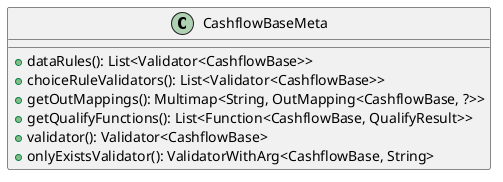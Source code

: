 @startuml

    class CashflowBaseMeta [[CashflowBaseMeta.html]] {
        +dataRules(): List<Validator<CashflowBase>>
        +choiceRuleValidators(): List<Validator<CashflowBase>>
        +getOutMappings(): Multimap<String, OutMapping<CashflowBase, ?>>
        +getQualifyFunctions(): List<Function<CashflowBase, QualifyResult>>
        +validator(): Validator<CashflowBase>
        +onlyExistsValidator(): ValidatorWithArg<CashflowBase, String>
    }

@enduml
